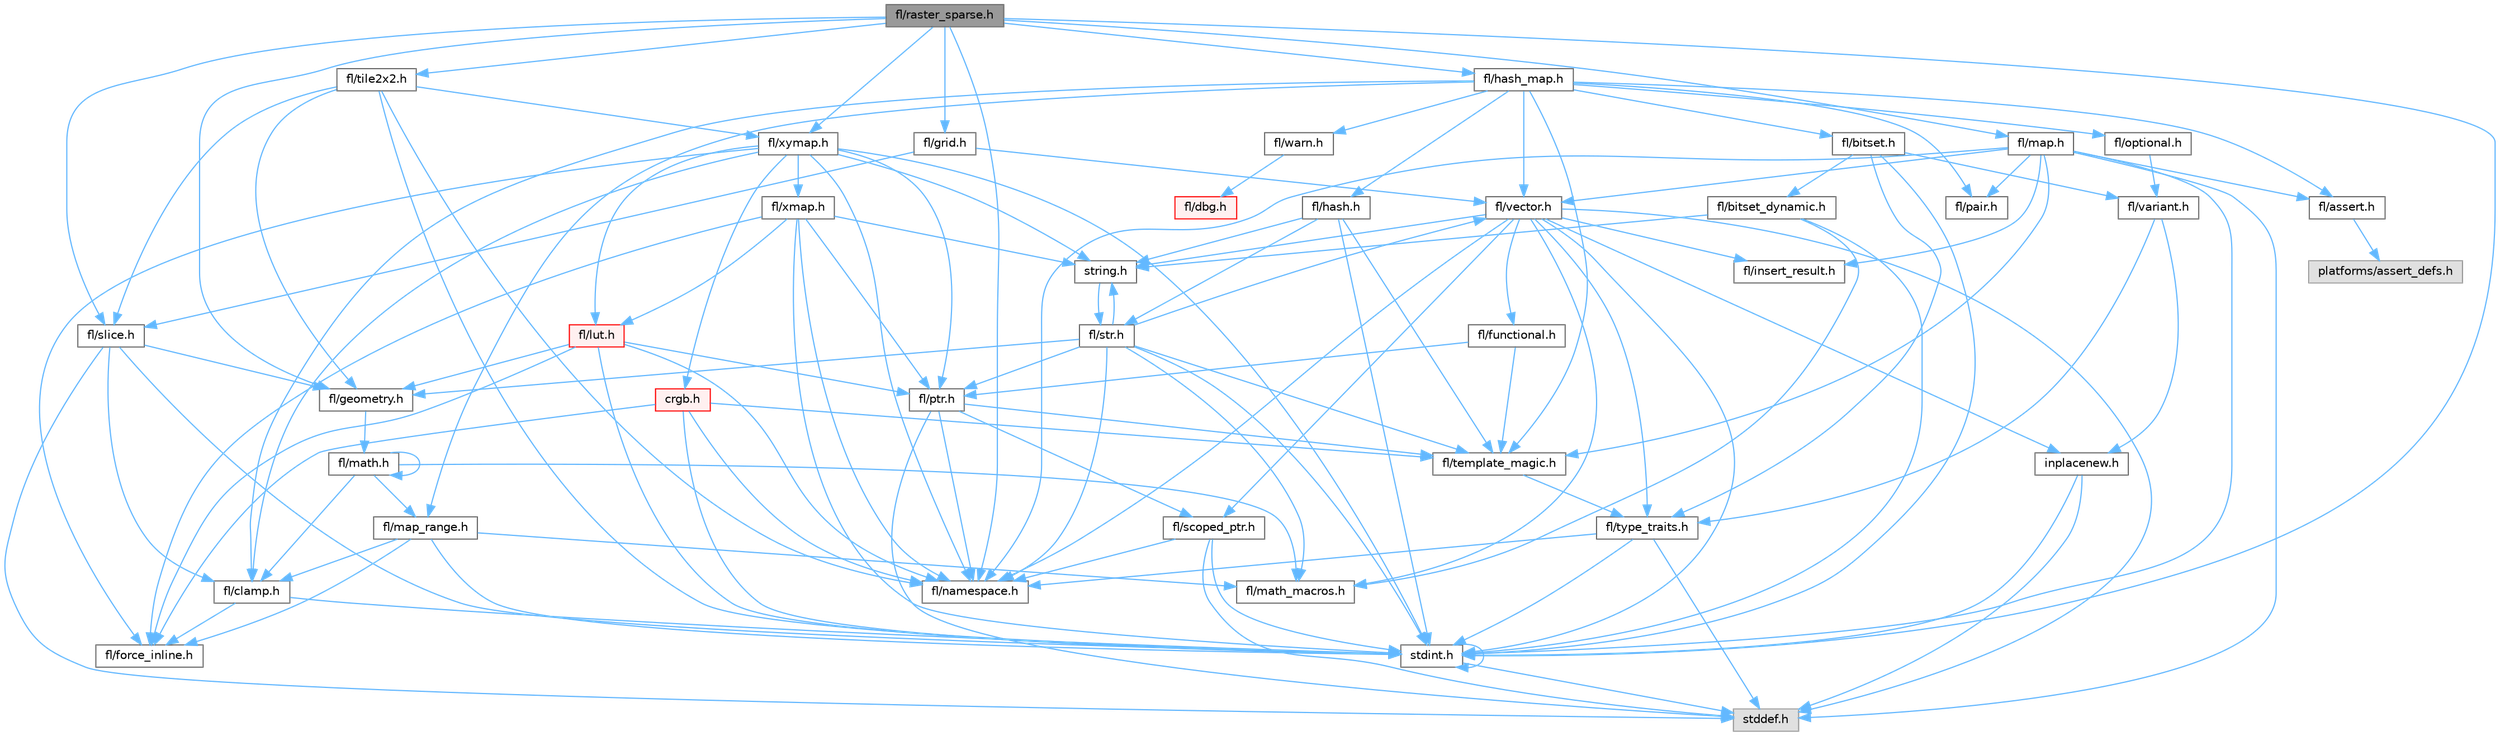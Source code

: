 digraph "fl/raster_sparse.h"
{
 // INTERACTIVE_SVG=YES
 // LATEX_PDF_SIZE
  bgcolor="transparent";
  edge [fontname=Helvetica,fontsize=10,labelfontname=Helvetica,labelfontsize=10];
  node [fontname=Helvetica,fontsize=10,shape=box,height=0.2,width=0.4];
  Node1 [id="Node000001",label="fl/raster_sparse.h",height=0.2,width=0.4,color="gray40", fillcolor="grey60", style="filled", fontcolor="black",tooltip=" "];
  Node1 -> Node2 [id="edge1_Node000001_Node000002",color="steelblue1",style="solid",tooltip=" "];
  Node2 [id="Node000002",label="stdint.h",height=0.2,width=0.4,color="grey40", fillcolor="white", style="filled",URL="$df/dd8/stdint_8h.html",tooltip=" "];
  Node2 -> Node3 [id="edge2_Node000002_Node000003",color="steelblue1",style="solid",tooltip=" "];
  Node3 [id="Node000003",label="stddef.h",height=0.2,width=0.4,color="grey60", fillcolor="#E0E0E0", style="filled",tooltip=" "];
  Node2 -> Node2 [id="edge3_Node000002_Node000002",color="steelblue1",style="solid",tooltip=" "];
  Node1 -> Node4 [id="edge4_Node000001_Node000004",color="steelblue1",style="solid",tooltip=" "];
  Node4 [id="Node000004",label="fl/geometry.h",height=0.2,width=0.4,color="grey40", fillcolor="white", style="filled",URL="$d4/d67/geometry_8h.html",tooltip=" "];
  Node4 -> Node5 [id="edge5_Node000004_Node000005",color="steelblue1",style="solid",tooltip=" "];
  Node5 [id="Node000005",label="fl/math.h",height=0.2,width=0.4,color="grey40", fillcolor="white", style="filled",URL="$df/db1/math_8h.html",tooltip=" "];
  Node5 -> Node6 [id="edge6_Node000005_Node000006",color="steelblue1",style="solid",tooltip=" "];
  Node6 [id="Node000006",label="fl/clamp.h",height=0.2,width=0.4,color="grey40", fillcolor="white", style="filled",URL="$d6/dd3/clamp_8h.html",tooltip=" "];
  Node6 -> Node2 [id="edge7_Node000006_Node000002",color="steelblue1",style="solid",tooltip=" "];
  Node6 -> Node7 [id="edge8_Node000006_Node000007",color="steelblue1",style="solid",tooltip=" "];
  Node7 [id="Node000007",label="fl/force_inline.h",height=0.2,width=0.4,color="grey40", fillcolor="white", style="filled",URL="$d4/d64/force__inline_8h.html",tooltip=" "];
  Node5 -> Node8 [id="edge9_Node000005_Node000008",color="steelblue1",style="solid",tooltip=" "];
  Node8 [id="Node000008",label="fl/map_range.h",height=0.2,width=0.4,color="grey40", fillcolor="white", style="filled",URL="$d1/d47/map__range_8h.html",tooltip=" "];
  Node8 -> Node2 [id="edge10_Node000008_Node000002",color="steelblue1",style="solid",tooltip=" "];
  Node8 -> Node6 [id="edge11_Node000008_Node000006",color="steelblue1",style="solid",tooltip=" "];
  Node8 -> Node7 [id="edge12_Node000008_Node000007",color="steelblue1",style="solid",tooltip=" "];
  Node8 -> Node9 [id="edge13_Node000008_Node000009",color="steelblue1",style="solid",tooltip=" "];
  Node9 [id="Node000009",label="fl/math_macros.h",height=0.2,width=0.4,color="grey40", fillcolor="white", style="filled",URL="$d8/db8/math__macros_8h.html",tooltip=" "];
  Node5 -> Node9 [id="edge14_Node000005_Node000009",color="steelblue1",style="solid",tooltip=" "];
  Node5 -> Node5 [id="edge15_Node000005_Node000005",color="steelblue1",style="solid",tooltip=" "];
  Node1 -> Node10 [id="edge16_Node000001_Node000010",color="steelblue1",style="solid",tooltip=" "];
  Node10 [id="Node000010",label="fl/grid.h",height=0.2,width=0.4,color="grey40", fillcolor="white", style="filled",URL="$da/d15/grid_8h.html",tooltip=" "];
  Node10 -> Node11 [id="edge17_Node000010_Node000011",color="steelblue1",style="solid",tooltip=" "];
  Node11 [id="Node000011",label="fl/slice.h",height=0.2,width=0.4,color="grey40", fillcolor="white", style="filled",URL="$d0/d48/slice_8h.html",tooltip=" "];
  Node11 -> Node3 [id="edge18_Node000011_Node000003",color="steelblue1",style="solid",tooltip=" "];
  Node11 -> Node2 [id="edge19_Node000011_Node000002",color="steelblue1",style="solid",tooltip=" "];
  Node11 -> Node6 [id="edge20_Node000011_Node000006",color="steelblue1",style="solid",tooltip=" "];
  Node11 -> Node4 [id="edge21_Node000011_Node000004",color="steelblue1",style="solid",tooltip=" "];
  Node10 -> Node12 [id="edge22_Node000010_Node000012",color="steelblue1",style="solid",tooltip=" "];
  Node12 [id="Node000012",label="fl/vector.h",height=0.2,width=0.4,color="grey40", fillcolor="white", style="filled",URL="$d6/d68/vector_8h.html",tooltip=" "];
  Node12 -> Node3 [id="edge23_Node000012_Node000003",color="steelblue1",style="solid",tooltip=" "];
  Node12 -> Node2 [id="edge24_Node000012_Node000002",color="steelblue1",style="solid",tooltip=" "];
  Node12 -> Node13 [id="edge25_Node000012_Node000013",color="steelblue1",style="solid",tooltip=" "];
  Node13 [id="Node000013",label="string.h",height=0.2,width=0.4,color="grey40", fillcolor="white", style="filled",URL="$da/d66/string_8h.html",tooltip=" "];
  Node13 -> Node14 [id="edge26_Node000013_Node000014",color="steelblue1",style="solid",tooltip=" "];
  Node14 [id="Node000014",label="fl/str.h",height=0.2,width=0.4,color="grey40", fillcolor="white", style="filled",URL="$d1/d93/str_8h.html",tooltip=" "];
  Node14 -> Node2 [id="edge27_Node000014_Node000002",color="steelblue1",style="solid",tooltip=" "];
  Node14 -> Node13 [id="edge28_Node000014_Node000013",color="steelblue1",style="solid",tooltip=" "];
  Node14 -> Node4 [id="edge29_Node000014_Node000004",color="steelblue1",style="solid",tooltip=" "];
  Node14 -> Node9 [id="edge30_Node000014_Node000009",color="steelblue1",style="solid",tooltip=" "];
  Node14 -> Node15 [id="edge31_Node000014_Node000015",color="steelblue1",style="solid",tooltip=" "];
  Node15 [id="Node000015",label="fl/namespace.h",height=0.2,width=0.4,color="grey40", fillcolor="white", style="filled",URL="$df/d2a/namespace_8h.html",tooltip="Implements the FastLED namespace macros."];
  Node14 -> Node16 [id="edge32_Node000014_Node000016",color="steelblue1",style="solid",tooltip=" "];
  Node16 [id="Node000016",label="fl/ptr.h",height=0.2,width=0.4,color="grey40", fillcolor="white", style="filled",URL="$dd/d98/ptr_8h.html",tooltip=" "];
  Node16 -> Node3 [id="edge33_Node000016_Node000003",color="steelblue1",style="solid",tooltip=" "];
  Node16 -> Node15 [id="edge34_Node000016_Node000015",color="steelblue1",style="solid",tooltip=" "];
  Node16 -> Node17 [id="edge35_Node000016_Node000017",color="steelblue1",style="solid",tooltip=" "];
  Node17 [id="Node000017",label="fl/scoped_ptr.h",height=0.2,width=0.4,color="grey40", fillcolor="white", style="filled",URL="$d0/d44/scoped__ptr_8h.html",tooltip=" "];
  Node17 -> Node3 [id="edge36_Node000017_Node000003",color="steelblue1",style="solid",tooltip=" "];
  Node17 -> Node2 [id="edge37_Node000017_Node000002",color="steelblue1",style="solid",tooltip=" "];
  Node17 -> Node15 [id="edge38_Node000017_Node000015",color="steelblue1",style="solid",tooltip=" "];
  Node16 -> Node18 [id="edge39_Node000016_Node000018",color="steelblue1",style="solid",tooltip=" "];
  Node18 [id="Node000018",label="fl/template_magic.h",height=0.2,width=0.4,color="grey40", fillcolor="white", style="filled",URL="$d8/d0c/template__magic_8h.html",tooltip=" "];
  Node18 -> Node19 [id="edge40_Node000018_Node000019",color="steelblue1",style="solid",tooltip=" "];
  Node19 [id="Node000019",label="fl/type_traits.h",height=0.2,width=0.4,color="grey40", fillcolor="white", style="filled",URL="$df/d63/type__traits_8h.html",tooltip=" "];
  Node19 -> Node3 [id="edge41_Node000019_Node000003",color="steelblue1",style="solid",tooltip=" "];
  Node19 -> Node2 [id="edge42_Node000019_Node000002",color="steelblue1",style="solid",tooltip=" "];
  Node19 -> Node15 [id="edge43_Node000019_Node000015",color="steelblue1",style="solid",tooltip=" "];
  Node14 -> Node18 [id="edge44_Node000014_Node000018",color="steelblue1",style="solid",tooltip=" "];
  Node14 -> Node12 [id="edge45_Node000014_Node000012",color="steelblue1",style="solid",tooltip=" "];
  Node12 -> Node20 [id="edge46_Node000012_Node000020",color="steelblue1",style="solid",tooltip=" "];
  Node20 [id="Node000020",label="fl/functional.h",height=0.2,width=0.4,color="grey40", fillcolor="white", style="filled",URL="$d8/dea/functional_8h.html",tooltip=" "];
  Node20 -> Node16 [id="edge47_Node000020_Node000016",color="steelblue1",style="solid",tooltip=" "];
  Node20 -> Node18 [id="edge48_Node000020_Node000018",color="steelblue1",style="solid",tooltip=" "];
  Node12 -> Node21 [id="edge49_Node000012_Node000021",color="steelblue1",style="solid",tooltip=" "];
  Node21 [id="Node000021",label="fl/insert_result.h",height=0.2,width=0.4,color="grey40", fillcolor="white", style="filled",URL="$d1/d22/insert__result_8h.html",tooltip=" "];
  Node12 -> Node9 [id="edge50_Node000012_Node000009",color="steelblue1",style="solid",tooltip=" "];
  Node12 -> Node15 [id="edge51_Node000012_Node000015",color="steelblue1",style="solid",tooltip=" "];
  Node12 -> Node17 [id="edge52_Node000012_Node000017",color="steelblue1",style="solid",tooltip=" "];
  Node12 -> Node19 [id="edge53_Node000012_Node000019",color="steelblue1",style="solid",tooltip=" "];
  Node12 -> Node22 [id="edge54_Node000012_Node000022",color="steelblue1",style="solid",tooltip=" "];
  Node22 [id="Node000022",label="inplacenew.h",height=0.2,width=0.4,color="grey40", fillcolor="white", style="filled",URL="$db/d36/inplacenew_8h.html",tooltip=" "];
  Node22 -> Node3 [id="edge55_Node000022_Node000003",color="steelblue1",style="solid",tooltip=" "];
  Node22 -> Node2 [id="edge56_Node000022_Node000002",color="steelblue1",style="solid",tooltip=" "];
  Node1 -> Node23 [id="edge57_Node000001_Node000023",color="steelblue1",style="solid",tooltip=" "];
  Node23 [id="Node000023",label="fl/hash_map.h",height=0.2,width=0.4,color="grey40", fillcolor="white", style="filled",URL="$d6/d13/hash__map_8h.html",tooltip=" "];
  Node23 -> Node24 [id="edge58_Node000023_Node000024",color="steelblue1",style="solid",tooltip=" "];
  Node24 [id="Node000024",label="fl/assert.h",height=0.2,width=0.4,color="grey40", fillcolor="white", style="filled",URL="$dc/da7/assert_8h.html",tooltip=" "];
  Node24 -> Node25 [id="edge59_Node000024_Node000025",color="steelblue1",style="solid",tooltip=" "];
  Node25 [id="Node000025",label="platforms/assert_defs.h",height=0.2,width=0.4,color="grey60", fillcolor="#E0E0E0", style="filled",tooltip=" "];
  Node23 -> Node26 [id="edge60_Node000023_Node000026",color="steelblue1",style="solid",tooltip=" "];
  Node26 [id="Node000026",label="fl/bitset.h",height=0.2,width=0.4,color="grey40", fillcolor="white", style="filled",URL="$d1/d69/bitset_8h.html",tooltip=" "];
  Node26 -> Node27 [id="edge61_Node000026_Node000027",color="steelblue1",style="solid",tooltip=" "];
  Node27 [id="Node000027",label="fl/bitset_dynamic.h",height=0.2,width=0.4,color="grey40", fillcolor="white", style="filled",URL="$de/d7a/bitset__dynamic_8h.html",tooltip=" "];
  Node27 -> Node2 [id="edge62_Node000027_Node000002",color="steelblue1",style="solid",tooltip=" "];
  Node27 -> Node13 [id="edge63_Node000027_Node000013",color="steelblue1",style="solid",tooltip=" "];
  Node27 -> Node9 [id="edge64_Node000027_Node000009",color="steelblue1",style="solid",tooltip=" "];
  Node26 -> Node19 [id="edge65_Node000026_Node000019",color="steelblue1",style="solid",tooltip=" "];
  Node26 -> Node28 [id="edge66_Node000026_Node000028",color="steelblue1",style="solid",tooltip=" "];
  Node28 [id="Node000028",label="fl/variant.h",height=0.2,width=0.4,color="grey40", fillcolor="white", style="filled",URL="$d6/d10/variant_8h.html",tooltip=" "];
  Node28 -> Node22 [id="edge67_Node000028_Node000022",color="steelblue1",style="solid",tooltip=" "];
  Node28 -> Node19 [id="edge68_Node000028_Node000019",color="steelblue1",style="solid",tooltip=" "];
  Node26 -> Node2 [id="edge69_Node000026_Node000002",color="steelblue1",style="solid",tooltip=" "];
  Node23 -> Node6 [id="edge70_Node000023_Node000006",color="steelblue1",style="solid",tooltip=" "];
  Node23 -> Node29 [id="edge71_Node000023_Node000029",color="steelblue1",style="solid",tooltip=" "];
  Node29 [id="Node000029",label="fl/hash.h",height=0.2,width=0.4,color="grey40", fillcolor="white", style="filled",URL="$db/dfb/hash_8h.html",tooltip=" "];
  Node29 -> Node14 [id="edge72_Node000029_Node000014",color="steelblue1",style="solid",tooltip=" "];
  Node29 -> Node18 [id="edge73_Node000029_Node000018",color="steelblue1",style="solid",tooltip=" "];
  Node29 -> Node2 [id="edge74_Node000029_Node000002",color="steelblue1",style="solid",tooltip=" "];
  Node29 -> Node13 [id="edge75_Node000029_Node000013",color="steelblue1",style="solid",tooltip=" "];
  Node23 -> Node8 [id="edge76_Node000023_Node000008",color="steelblue1",style="solid",tooltip=" "];
  Node23 -> Node30 [id="edge77_Node000023_Node000030",color="steelblue1",style="solid",tooltip=" "];
  Node30 [id="Node000030",label="fl/optional.h",height=0.2,width=0.4,color="grey40", fillcolor="white", style="filled",URL="$dc/d62/optional_8h.html",tooltip=" "];
  Node30 -> Node28 [id="edge78_Node000030_Node000028",color="steelblue1",style="solid",tooltip=" "];
  Node23 -> Node31 [id="edge79_Node000023_Node000031",color="steelblue1",style="solid",tooltip=" "];
  Node31 [id="Node000031",label="fl/pair.h",height=0.2,width=0.4,color="grey40", fillcolor="white", style="filled",URL="$d3/d41/pair_8h.html",tooltip=" "];
  Node23 -> Node18 [id="edge80_Node000023_Node000018",color="steelblue1",style="solid",tooltip=" "];
  Node23 -> Node12 [id="edge81_Node000023_Node000012",color="steelblue1",style="solid",tooltip=" "];
  Node23 -> Node32 [id="edge82_Node000023_Node000032",color="steelblue1",style="solid",tooltip=" "];
  Node32 [id="Node000032",label="fl/warn.h",height=0.2,width=0.4,color="grey40", fillcolor="white", style="filled",URL="$de/d77/warn_8h.html",tooltip=" "];
  Node32 -> Node33 [id="edge83_Node000032_Node000033",color="steelblue1",style="solid",tooltip=" "];
  Node33 [id="Node000033",label="fl/dbg.h",height=0.2,width=0.4,color="red", fillcolor="#FFF0F0", style="filled",URL="$d6/d01/dbg_8h.html",tooltip=" "];
  Node1 -> Node39 [id="edge84_Node000001_Node000039",color="steelblue1",style="solid",tooltip=" "];
  Node39 [id="Node000039",label="fl/map.h",height=0.2,width=0.4,color="grey40", fillcolor="white", style="filled",URL="$dc/db7/map_8h.html",tooltip=" "];
  Node39 -> Node3 [id="edge85_Node000039_Node000003",color="steelblue1",style="solid",tooltip=" "];
  Node39 -> Node2 [id="edge86_Node000039_Node000002",color="steelblue1",style="solid",tooltip=" "];
  Node39 -> Node24 [id="edge87_Node000039_Node000024",color="steelblue1",style="solid",tooltip=" "];
  Node39 -> Node21 [id="edge88_Node000039_Node000021",color="steelblue1",style="solid",tooltip=" "];
  Node39 -> Node15 [id="edge89_Node000039_Node000015",color="steelblue1",style="solid",tooltip=" "];
  Node39 -> Node31 [id="edge90_Node000039_Node000031",color="steelblue1",style="solid",tooltip=" "];
  Node39 -> Node18 [id="edge91_Node000039_Node000018",color="steelblue1",style="solid",tooltip=" "];
  Node39 -> Node12 [id="edge92_Node000039_Node000012",color="steelblue1",style="solid",tooltip=" "];
  Node1 -> Node15 [id="edge93_Node000001_Node000015",color="steelblue1",style="solid",tooltip=" "];
  Node1 -> Node11 [id="edge94_Node000001_Node000011",color="steelblue1",style="solid",tooltip=" "];
  Node1 -> Node40 [id="edge95_Node000001_Node000040",color="steelblue1",style="solid",tooltip=" "];
  Node40 [id="Node000040",label="fl/tile2x2.h",height=0.2,width=0.4,color="grey40", fillcolor="white", style="filled",URL="$d2/db4/tile2x2_8h.html",tooltip=" "];
  Node40 -> Node2 [id="edge96_Node000040_Node000002",color="steelblue1",style="solid",tooltip=" "];
  Node40 -> Node4 [id="edge97_Node000040_Node000004",color="steelblue1",style="solid",tooltip=" "];
  Node40 -> Node15 [id="edge98_Node000040_Node000015",color="steelblue1",style="solid",tooltip=" "];
  Node40 -> Node11 [id="edge99_Node000040_Node000011",color="steelblue1",style="solid",tooltip=" "];
  Node40 -> Node41 [id="edge100_Node000040_Node000041",color="steelblue1",style="solid",tooltip=" "];
  Node41 [id="Node000041",label="fl/xymap.h",height=0.2,width=0.4,color="grey40", fillcolor="white", style="filled",URL="$da/d61/xymap_8h.html",tooltip=" "];
  Node41 -> Node2 [id="edge101_Node000041_Node000002",color="steelblue1",style="solid",tooltip=" "];
  Node41 -> Node13 [id="edge102_Node000041_Node000013",color="steelblue1",style="solid",tooltip=" "];
  Node41 -> Node35 [id="edge103_Node000041_Node000035",color="steelblue1",style="solid",tooltip=" "];
  Node35 [id="Node000035",label="crgb.h",height=0.2,width=0.4,color="red", fillcolor="#FFF0F0", style="filled",URL="$db/dd1/crgb_8h.html",tooltip="Defines the red, green, and blue (RGB) pixel struct."];
  Node35 -> Node2 [id="edge104_Node000035_Node000002",color="steelblue1",style="solid",tooltip=" "];
  Node35 -> Node15 [id="edge105_Node000035_Node000015",color="steelblue1",style="solid",tooltip=" "];
  Node35 -> Node7 [id="edge106_Node000035_Node000007",color="steelblue1",style="solid",tooltip=" "];
  Node35 -> Node18 [id="edge107_Node000035_Node000018",color="steelblue1",style="solid",tooltip=" "];
  Node41 -> Node6 [id="edge108_Node000041_Node000006",color="steelblue1",style="solid",tooltip=" "];
  Node41 -> Node7 [id="edge109_Node000041_Node000007",color="steelblue1",style="solid",tooltip=" "];
  Node41 -> Node42 [id="edge110_Node000041_Node000042",color="steelblue1",style="solid",tooltip=" "];
  Node42 [id="Node000042",label="fl/lut.h",height=0.2,width=0.4,color="red", fillcolor="#FFF0F0", style="filled",URL="$db/d54/lut_8h.html",tooltip=" "];
  Node42 -> Node7 [id="edge111_Node000042_Node000007",color="steelblue1",style="solid",tooltip=" "];
  Node42 -> Node16 [id="edge112_Node000042_Node000016",color="steelblue1",style="solid",tooltip=" "];
  Node42 -> Node2 [id="edge113_Node000042_Node000002",color="steelblue1",style="solid",tooltip=" "];
  Node42 -> Node4 [id="edge114_Node000042_Node000004",color="steelblue1",style="solid",tooltip=" "];
  Node42 -> Node15 [id="edge115_Node000042_Node000015",color="steelblue1",style="solid",tooltip=" "];
  Node41 -> Node15 [id="edge116_Node000041_Node000015",color="steelblue1",style="solid",tooltip=" "];
  Node41 -> Node16 [id="edge117_Node000041_Node000016",color="steelblue1",style="solid",tooltip=" "];
  Node41 -> Node44 [id="edge118_Node000041_Node000044",color="steelblue1",style="solid",tooltip=" "];
  Node44 [id="Node000044",label="fl/xmap.h",height=0.2,width=0.4,color="grey40", fillcolor="white", style="filled",URL="$dd/dcc/xmap_8h.html",tooltip=" "];
  Node44 -> Node2 [id="edge119_Node000044_Node000002",color="steelblue1",style="solid",tooltip=" "];
  Node44 -> Node13 [id="edge120_Node000044_Node000013",color="steelblue1",style="solid",tooltip=" "];
  Node44 -> Node7 [id="edge121_Node000044_Node000007",color="steelblue1",style="solid",tooltip=" "];
  Node44 -> Node42 [id="edge122_Node000044_Node000042",color="steelblue1",style="solid",tooltip=" "];
  Node44 -> Node16 [id="edge123_Node000044_Node000016",color="steelblue1",style="solid",tooltip=" "];
  Node44 -> Node15 [id="edge124_Node000044_Node000015",color="steelblue1",style="solid",tooltip=" "];
  Node1 -> Node41 [id="edge125_Node000001_Node000041",color="steelblue1",style="solid",tooltip=" "];
}
